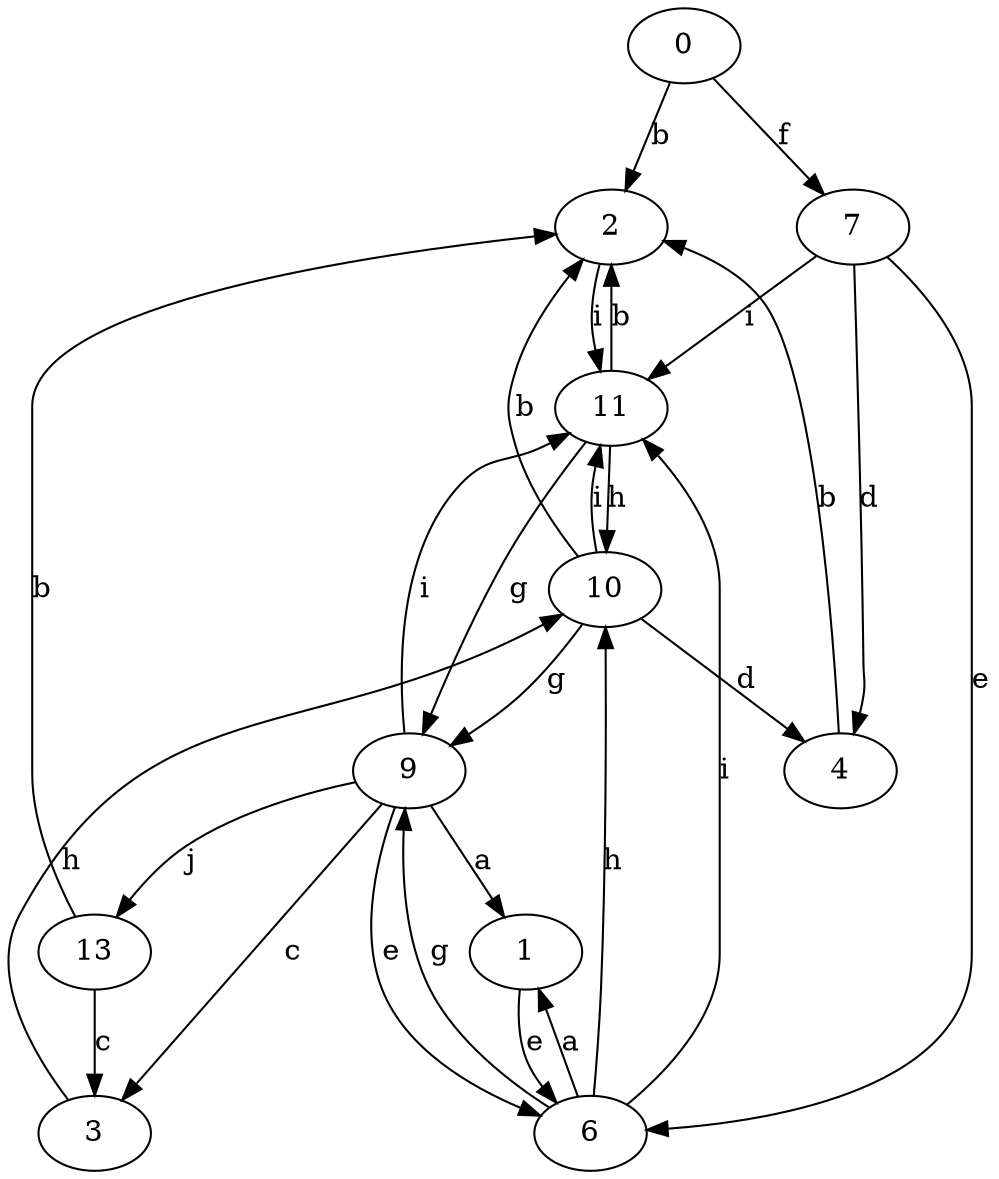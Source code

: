 strict digraph  {
0;
1;
2;
3;
4;
6;
7;
9;
10;
11;
13;
0 -> 2  [label=b];
0 -> 7  [label=f];
1 -> 6  [label=e];
2 -> 11  [label=i];
3 -> 10  [label=h];
4 -> 2  [label=b];
6 -> 1  [label=a];
6 -> 9  [label=g];
6 -> 10  [label=h];
6 -> 11  [label=i];
7 -> 4  [label=d];
7 -> 6  [label=e];
7 -> 11  [label=i];
9 -> 1  [label=a];
9 -> 3  [label=c];
9 -> 6  [label=e];
9 -> 11  [label=i];
9 -> 13  [label=j];
10 -> 2  [label=b];
10 -> 4  [label=d];
10 -> 9  [label=g];
10 -> 11  [label=i];
11 -> 2  [label=b];
11 -> 9  [label=g];
11 -> 10  [label=h];
13 -> 2  [label=b];
13 -> 3  [label=c];
}
